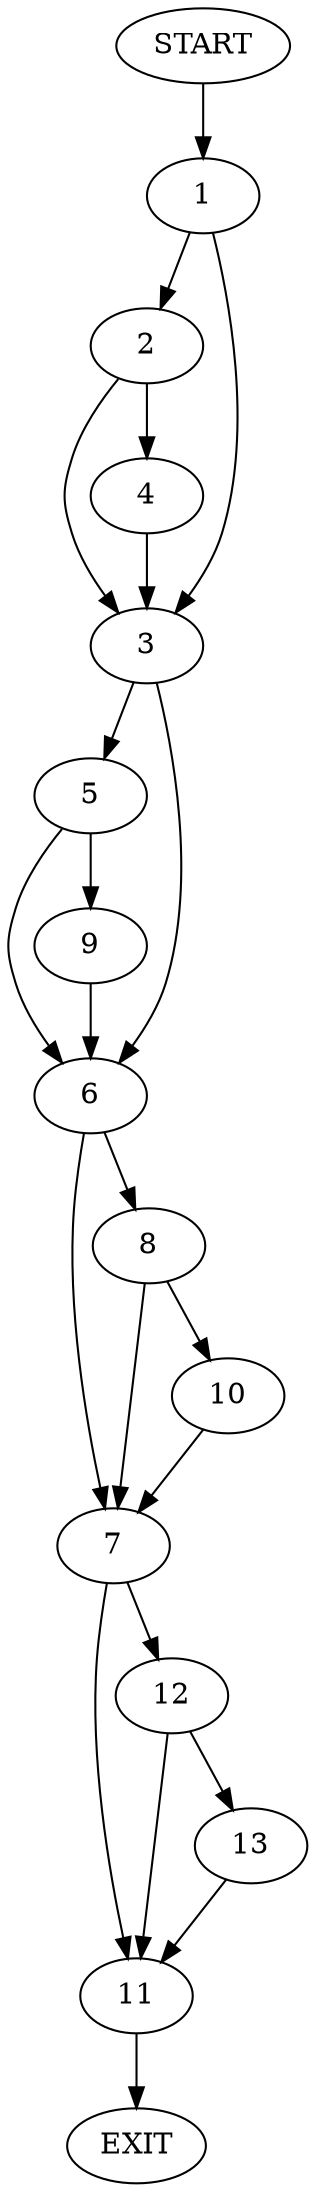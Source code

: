 digraph {
0 [label="START"]
14 [label="EXIT"]
0 -> 1
1 -> 2
1 -> 3
2 -> 4
2 -> 3
3 -> 5
3 -> 6
4 -> 3
6 -> 7
6 -> 8
5 -> 9
5 -> 6
9 -> 6
8 -> 7
8 -> 10
7 -> 11
7 -> 12
10 -> 7
11 -> 14
12 -> 11
12 -> 13
13 -> 11
}
